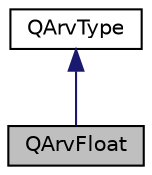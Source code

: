 digraph "QArvFloat"
{
  edge [fontname="Helvetica",fontsize="10",labelfontname="Helvetica",labelfontsize="10"];
  node [fontname="Helvetica",fontsize="10",shape=record];
  Node1 [label="QArvFloat",height=0.2,width=0.4,color="black", fillcolor="grey75", style="filled", fontcolor="black"];
  Node2 -> Node1 [dir="back",color="midnightblue",fontsize="10",style="solid",fontname="Helvetica"];
  Node2 [label="QArvType",height=0.2,width=0.4,color="black", fillcolor="white", style="filled",URL="$struct_q_arv_type.html",tooltip="These types are used by the QArvCamera model and delegate to edit feature node values. "];
}
